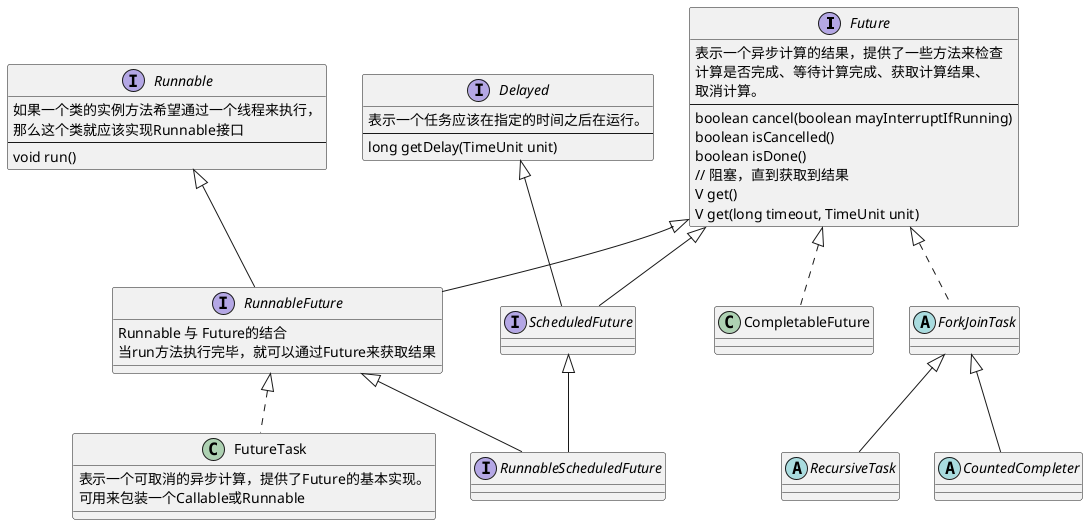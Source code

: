 @startuml

interface Future {
    表示一个异步计算的结果，提供了一些方法来检查
    计算是否完成、等待计算完成、获取计算结果、
    取消计算。
    ---
    boolean cancel(boolean mayInterruptIfRunning)
    boolean isCancelled()
    boolean isDone()
    // 阻塞，直到获取到结果
    V get()
    V get(long timeout, TimeUnit unit)
}

interface Runnable {
    如果一个类的实例方法希望通过一个线程来执行，
    那么这个类就应该实现Runnable接口
    ---
    void run()
}

interface RunnableFuture extends Runnable, Future {
    Runnable 与 Future的结合
    当run方法执行完毕，就可以通过Future来获取结果
}

interface Delayed {
    表示一个任务应该在指定的时间之后在运行。
    ---
    long getDelay(TimeUnit unit)
}

interface ScheduledFuture extends Delayed, Future

interface RunnableScheduledFuture extends RunnableFuture, ScheduledFuture

class FutureTask implements RunnableFuture {
    表示一个可取消的异步计算，提供了Future的基本实现。
    可用来包装一个Callable或Runnable
}

class CompletableFuture implements Future

abstract class ForkJoinTask implements Future

abstract class RecursiveTask extends ForkJoinTask

abstract class CountedCompleter extends ForkJoinTask
@enduml